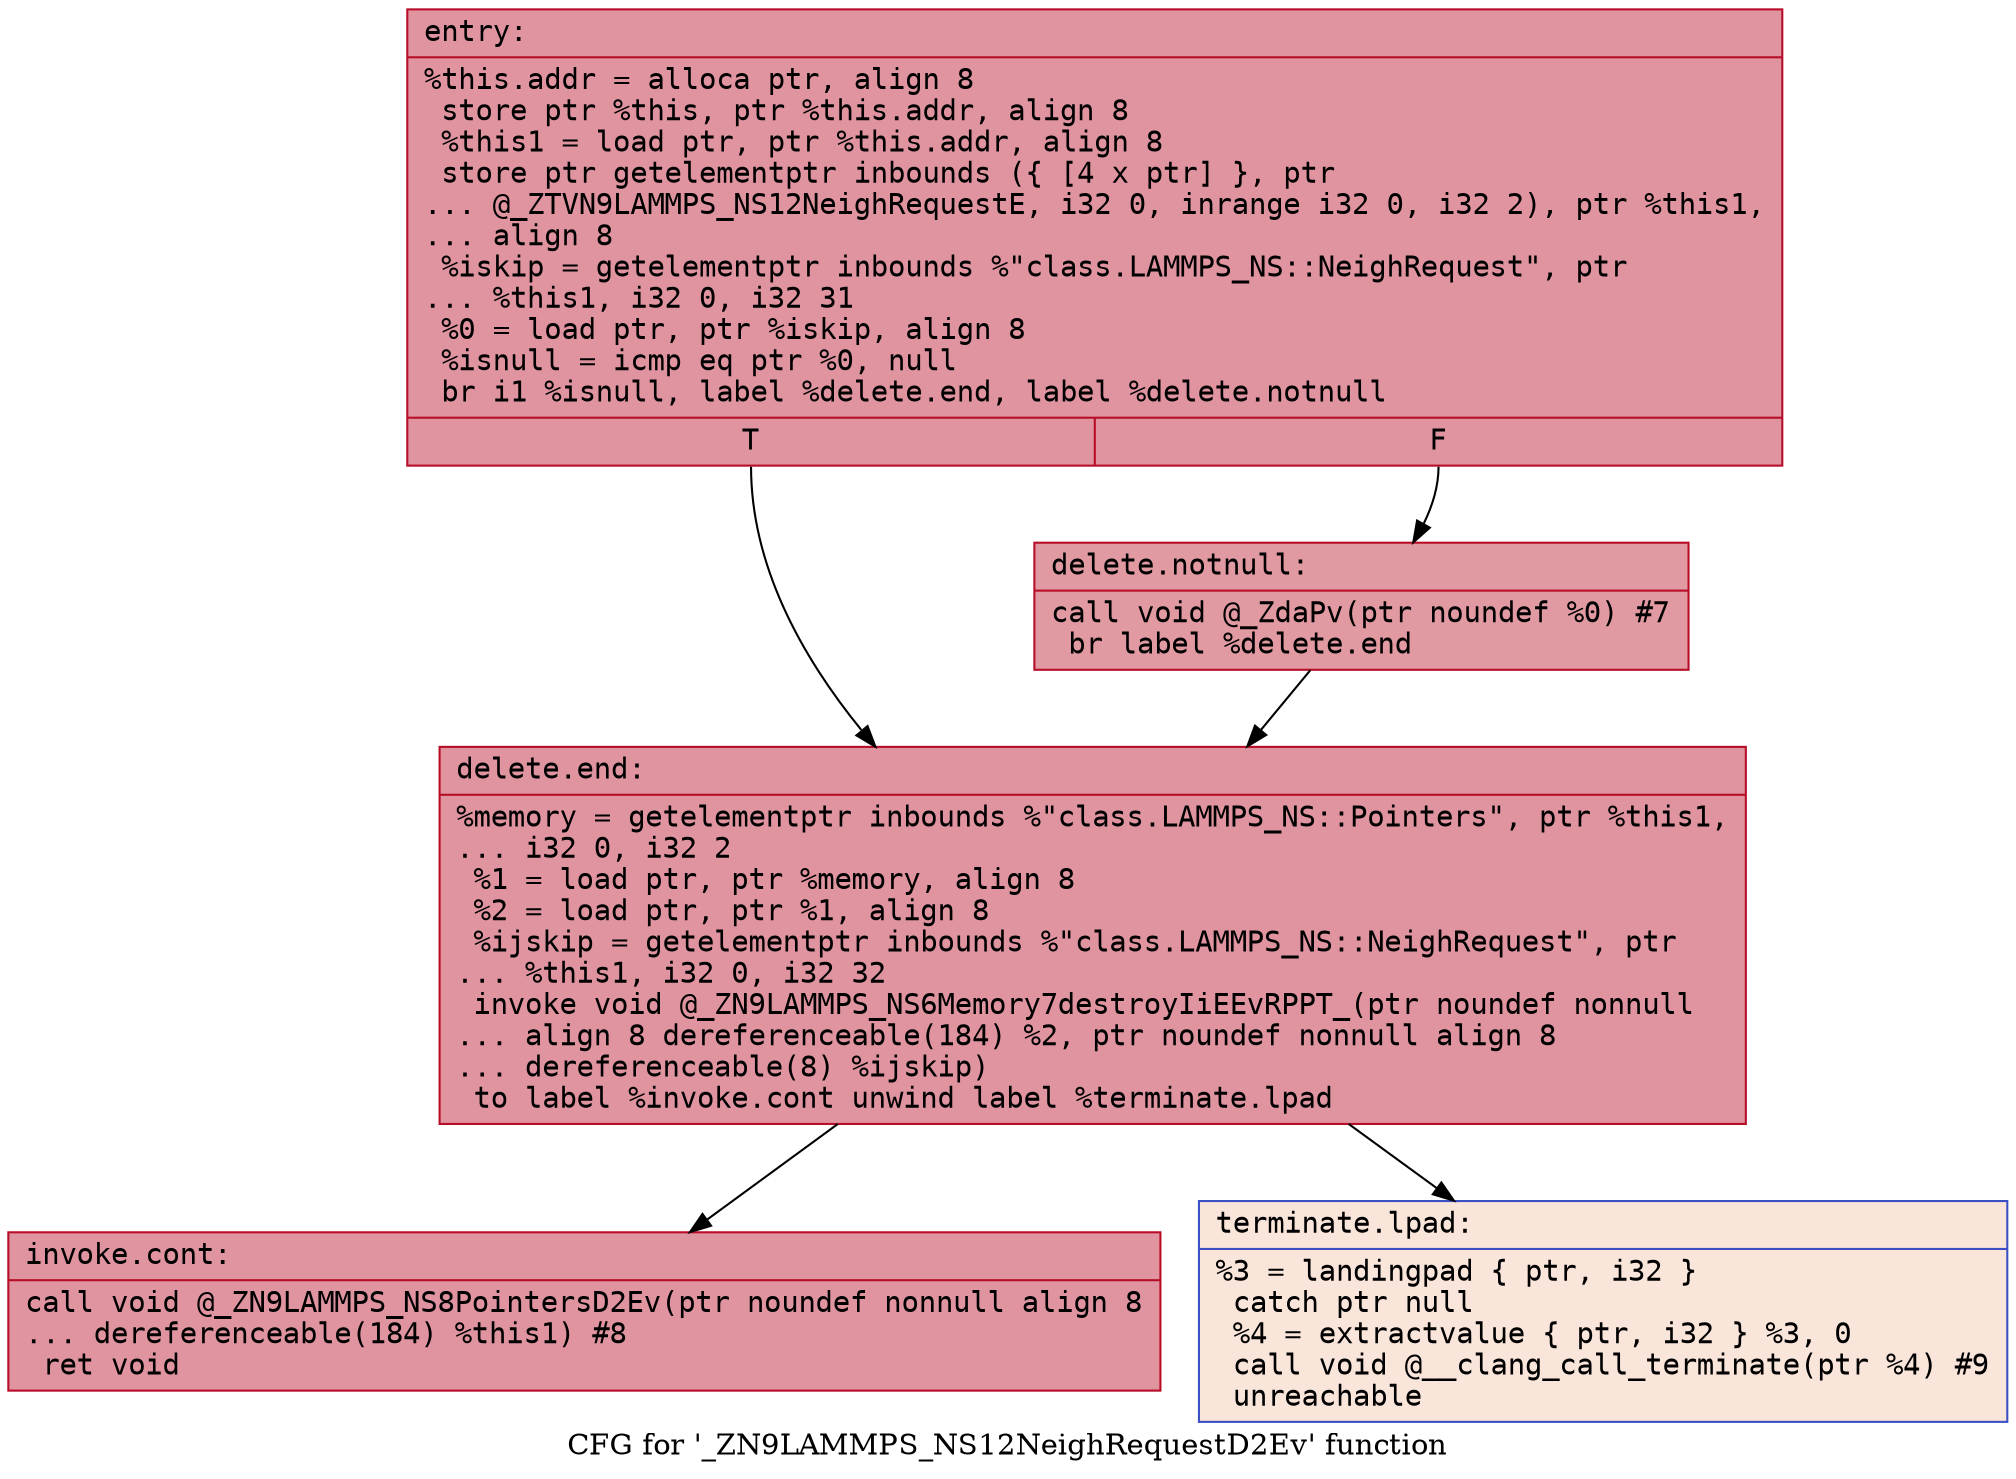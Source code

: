 digraph "CFG for '_ZN9LAMMPS_NS12NeighRequestD2Ev' function" {
	label="CFG for '_ZN9LAMMPS_NS12NeighRequestD2Ev' function";

	Node0x561f337c9380 [shape=record,color="#b70d28ff", style=filled, fillcolor="#b70d2870" fontname="Courier",label="{entry:\l|  %this.addr = alloca ptr, align 8\l  store ptr %this, ptr %this.addr, align 8\l  %this1 = load ptr, ptr %this.addr, align 8\l  store ptr getelementptr inbounds (\{ [4 x ptr] \}, ptr\l... @_ZTVN9LAMMPS_NS12NeighRequestE, i32 0, inrange i32 0, i32 2), ptr %this1,\l... align 8\l  %iskip = getelementptr inbounds %\"class.LAMMPS_NS::NeighRequest\", ptr\l... %this1, i32 0, i32 31\l  %0 = load ptr, ptr %iskip, align 8\l  %isnull = icmp eq ptr %0, null\l  br i1 %isnull, label %delete.end, label %delete.notnull\l|{<s0>T|<s1>F}}"];
	Node0x561f337c9380:s0 -> Node0x561f337d0260[tooltip="entry -> delete.end\nProbability 37.50%" ];
	Node0x561f337c9380:s1 -> Node0x561f337d02b0[tooltip="entry -> delete.notnull\nProbability 62.50%" ];
	Node0x561f337d02b0 [shape=record,color="#b70d28ff", style=filled, fillcolor="#bb1b2c70" fontname="Courier",label="{delete.notnull:\l|  call void @_ZdaPv(ptr noundef %0) #7\l  br label %delete.end\l}"];
	Node0x561f337d02b0 -> Node0x561f337d0260[tooltip="delete.notnull -> delete.end\nProbability 100.00%" ];
	Node0x561f337d0260 [shape=record,color="#b70d28ff", style=filled, fillcolor="#b70d2870" fontname="Courier",label="{delete.end:\l|  %memory = getelementptr inbounds %\"class.LAMMPS_NS::Pointers\", ptr %this1,\l... i32 0, i32 2\l  %1 = load ptr, ptr %memory, align 8\l  %2 = load ptr, ptr %1, align 8\l  %ijskip = getelementptr inbounds %\"class.LAMMPS_NS::NeighRequest\", ptr\l... %this1, i32 0, i32 32\l  invoke void @_ZN9LAMMPS_NS6Memory7destroyIiEEvRPPT_(ptr noundef nonnull\l... align 8 dereferenceable(184) %2, ptr noundef nonnull align 8\l... dereferenceable(8) %ijskip)\l          to label %invoke.cont unwind label %terminate.lpad\l}"];
	Node0x561f337d0260 -> Node0x561f337d08a0[tooltip="delete.end -> invoke.cont\nProbability 100.00%" ];
	Node0x561f337d0260 -> Node0x561f337d0920[tooltip="delete.end -> terminate.lpad\nProbability 0.00%" ];
	Node0x561f337d08a0 [shape=record,color="#b70d28ff", style=filled, fillcolor="#b70d2870" fontname="Courier",label="{invoke.cont:\l|  call void @_ZN9LAMMPS_NS8PointersD2Ev(ptr noundef nonnull align 8\l... dereferenceable(184) %this1) #8\l  ret void\l}"];
	Node0x561f337d0920 [shape=record,color="#3d50c3ff", style=filled, fillcolor="#f4c5ad70" fontname="Courier",label="{terminate.lpad:\l|  %3 = landingpad \{ ptr, i32 \}\l          catch ptr null\l  %4 = extractvalue \{ ptr, i32 \} %3, 0\l  call void @__clang_call_terminate(ptr %4) #9\l  unreachable\l}"];
}
